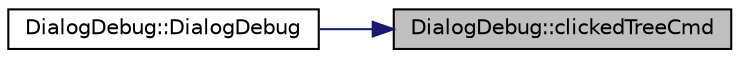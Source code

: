 digraph "DialogDebug::clickedTreeCmd"
{
 // LATEX_PDF_SIZE
  edge [fontname="Helvetica",fontsize="10",labelfontname="Helvetica",labelfontsize="10"];
  node [fontname="Helvetica",fontsize="10",shape=record];
  rankdir="RL";
  Node1 [label="DialogDebug::clickedTreeCmd",height=0.2,width=0.4,color="black", fillcolor="grey75", style="filled", fontcolor="black",tooltip="Insert the double clicked item from treeCmd into inputPayload."];
  Node1 -> Node2 [dir="back",color="midnightblue",fontsize="10",style="solid",fontname="Helvetica"];
  Node2 [label="DialogDebug::DialogDebug",height=0.2,width=0.4,color="black", fillcolor="white", style="filled",URL="$class_dialog_debug.html#a9525c71924319348ccb3b70da4028fef",tooltip=" "];
}
